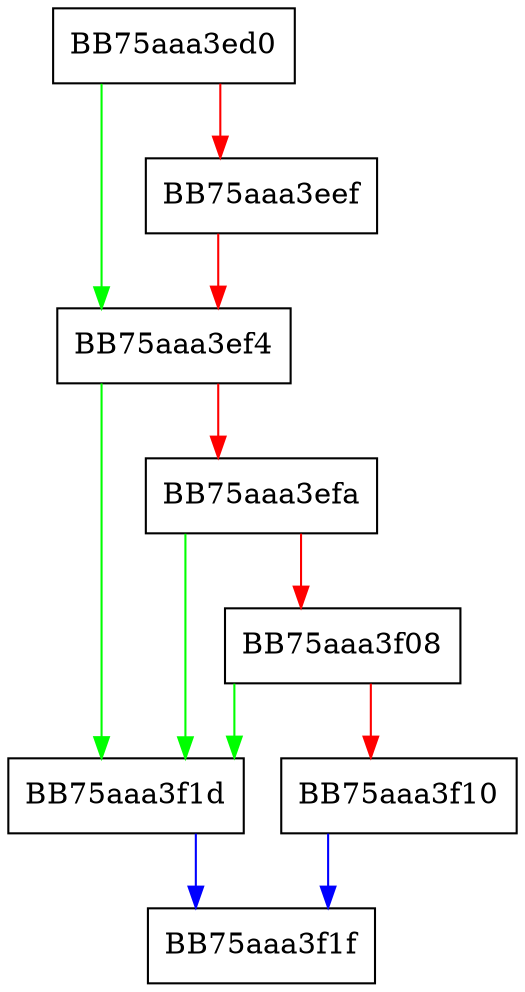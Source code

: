digraph fetch {
  node [shape="box"];
  graph [splines=ortho];
  BB75aaa3ed0 -> BB75aaa3ef4 [color="green"];
  BB75aaa3ed0 -> BB75aaa3eef [color="red"];
  BB75aaa3eef -> BB75aaa3ef4 [color="red"];
  BB75aaa3ef4 -> BB75aaa3f1d [color="green"];
  BB75aaa3ef4 -> BB75aaa3efa [color="red"];
  BB75aaa3efa -> BB75aaa3f1d [color="green"];
  BB75aaa3efa -> BB75aaa3f08 [color="red"];
  BB75aaa3f08 -> BB75aaa3f1d [color="green"];
  BB75aaa3f08 -> BB75aaa3f10 [color="red"];
  BB75aaa3f10 -> BB75aaa3f1f [color="blue"];
  BB75aaa3f1d -> BB75aaa3f1f [color="blue"];
}